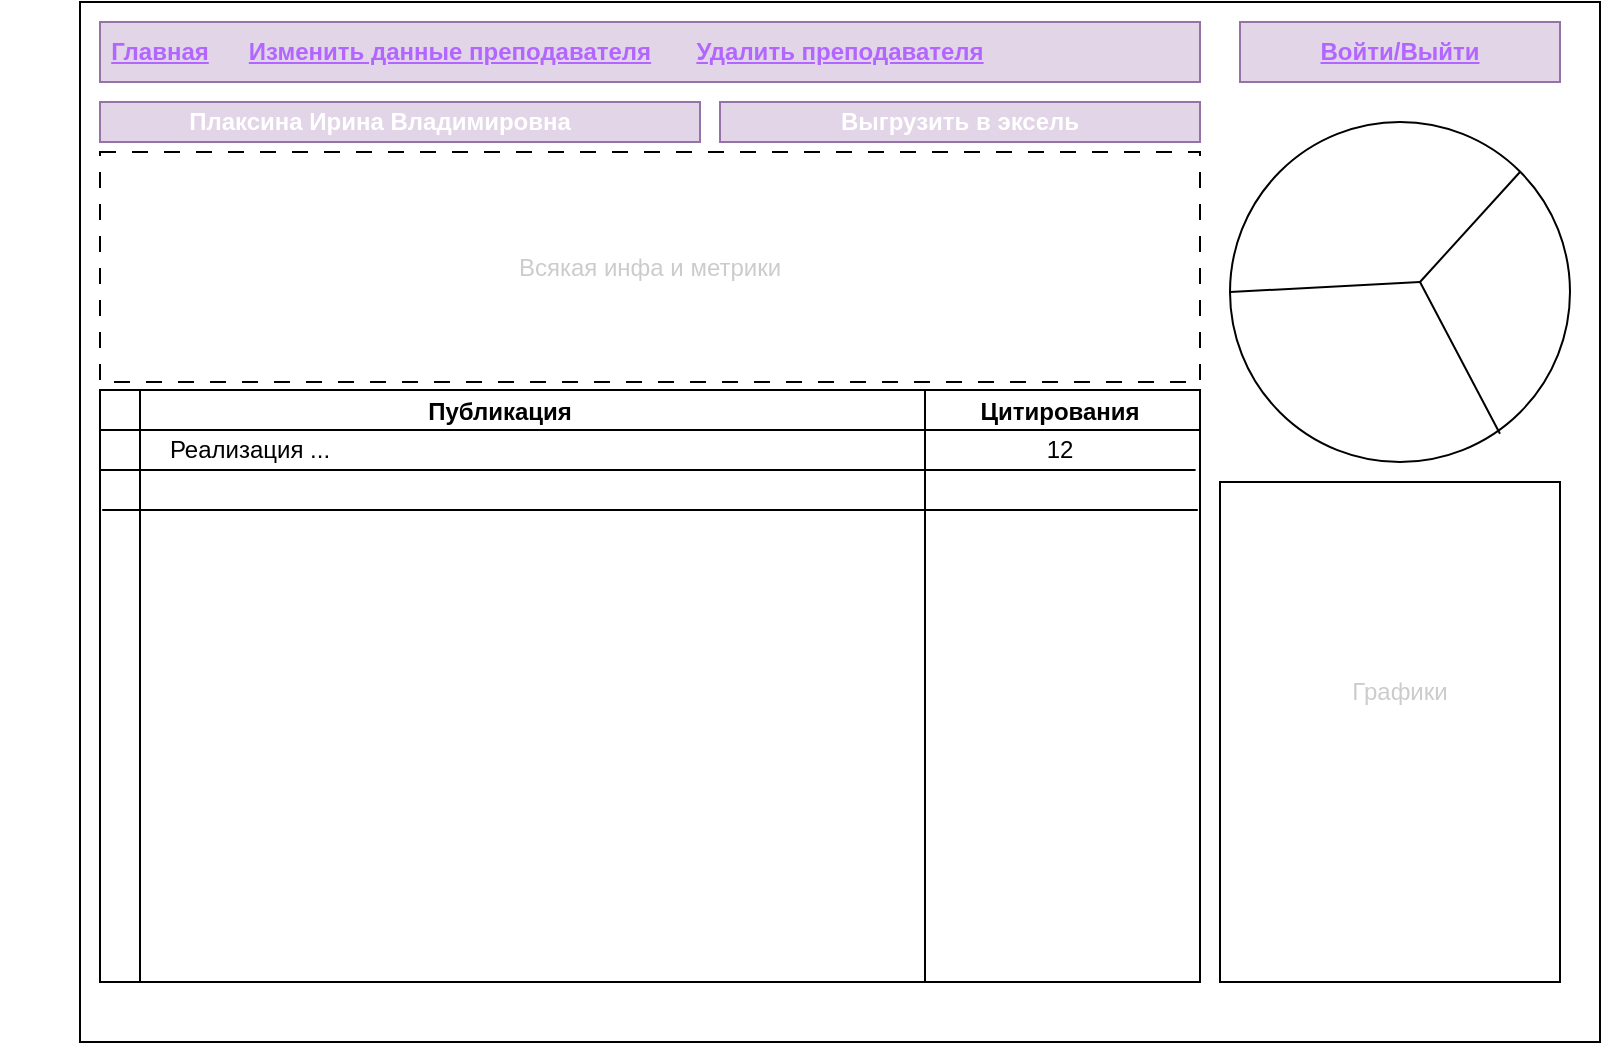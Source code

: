 <mxfile version="24.7.7">
  <diagram name="Страница — 1" id="iRQsSmjus7o22n4kABL9">
    <mxGraphModel dx="1050" dy="567" grid="1" gridSize="10" guides="1" tooltips="1" connect="1" arrows="1" fold="1" page="1" pageScale="1" pageWidth="827" pageHeight="1169" math="0" shadow="0">
      <root>
        <mxCell id="0" />
        <mxCell id="1" parent="0" />
        <mxCell id="Nt161GRDamPHUUsqxymC-1" value="" style="rounded=0;whiteSpace=wrap;html=1;" vertex="1" parent="1">
          <mxGeometry x="40" y="40" width="760" height="520" as="geometry" />
        </mxCell>
        <mxCell id="Nt161GRDamPHUUsqxymC-2" value="" style="rounded=0;whiteSpace=wrap;html=1;fillColor=#e1d5e7;strokeColor=#9673a6;" vertex="1" parent="1">
          <mxGeometry x="50" y="50" width="550" height="30" as="geometry" />
        </mxCell>
        <mxCell id="Nt161GRDamPHUUsqxymC-3" value="Войти/Выйти" style="rounded=0;whiteSpace=wrap;html=1;fillColor=#e1d5e7;strokeColor=#9673a6;fontColor=#B266FF;fontStyle=5" vertex="1" parent="1">
          <mxGeometry x="620" y="50" width="160" height="30" as="geometry" />
        </mxCell>
        <mxCell id="Nt161GRDamPHUUsqxymC-4" value="Главная" style="text;html=1;align=center;verticalAlign=middle;whiteSpace=wrap;rounded=0;fontColor=#B266FF;fontStyle=5" vertex="1" parent="1">
          <mxGeometry x="50" y="50" width="60" height="30" as="geometry" />
        </mxCell>
        <mxCell id="Nt161GRDamPHUUsqxymC-5" value="Изменить данные преподавателя" style="text;html=1;align=center;verticalAlign=middle;whiteSpace=wrap;rounded=0;fontStyle=5;fontColor=#B266FF;" vertex="1" parent="1">
          <mxGeometry x="110" y="50" width="230" height="30" as="geometry" />
        </mxCell>
        <mxCell id="Nt161GRDamPHUUsqxymC-6" value="" style="shape=internalStorage;whiteSpace=wrap;html=1;backgroundOutline=1;" vertex="1" parent="1">
          <mxGeometry x="50" y="234" width="550" height="296" as="geometry" />
        </mxCell>
        <mxCell id="Nt161GRDamPHUUsqxymC-7" value="" style="endArrow=none;html=1;rounded=0;exitX=-0.001;exitY=0.165;exitDx=0;exitDy=0;exitPerimeter=0;entryX=0.995;entryY=0.165;entryDx=0;entryDy=0;entryPerimeter=0;" edge="1" parent="1">
          <mxGeometry width="50" height="50" relative="1" as="geometry">
            <mxPoint x="50.0" y="274.0" as="sourcePoint" />
            <mxPoint x="597.8" y="274.0" as="targetPoint" />
            <Array as="points">
              <mxPoint x="320" y="274" />
            </Array>
          </mxGeometry>
        </mxCell>
        <mxCell id="Nt161GRDamPHUUsqxymC-8" value="" style="endArrow=none;html=1;rounded=0;exitX=-0.001;exitY=0.165;exitDx=0;exitDy=0;exitPerimeter=0;entryX=0.995;entryY=0.165;entryDx=0;entryDy=0;entryPerimeter=0;" edge="1" parent="1">
          <mxGeometry width="50" height="50" relative="1" as="geometry">
            <mxPoint x="51.1" y="294.0" as="sourcePoint" />
            <mxPoint x="598.9" y="294.0" as="targetPoint" />
            <Array as="points">
              <mxPoint x="321.1" y="294" />
            </Array>
          </mxGeometry>
        </mxCell>
        <mxCell id="Nt161GRDamPHUUsqxymC-9" style="edgeStyle=orthogonalEdgeStyle;rounded=0;orthogonalLoop=1;jettySize=auto;html=1;exitX=0.5;exitY=1;exitDx=0;exitDy=0;" edge="1" parent="1" source="Nt161GRDamPHUUsqxymC-6" target="Nt161GRDamPHUUsqxymC-6">
          <mxGeometry relative="1" as="geometry" />
        </mxCell>
        <mxCell id="Nt161GRDamPHUUsqxymC-14" value="" style="endArrow=none;html=1;rounded=0;entryX=0.75;entryY=0;entryDx=0;entryDy=0;exitX=0.75;exitY=1;exitDx=0;exitDy=0;" edge="1" parent="1" source="Nt161GRDamPHUUsqxymC-6" target="Nt161GRDamPHUUsqxymC-6">
          <mxGeometry width="50" height="50" relative="1" as="geometry">
            <mxPoint x="198" y="394" as="sourcePoint" />
            <mxPoint x="198" y="244" as="targetPoint" />
          </mxGeometry>
        </mxCell>
        <mxCell id="Nt161GRDamPHUUsqxymC-15" value="Публикация" style="text;html=1;align=center;verticalAlign=middle;whiteSpace=wrap;rounded=0;fontStyle=1" vertex="1" parent="1">
          <mxGeometry x="220" y="230" width="60" height="30" as="geometry" />
        </mxCell>
        <mxCell id="Nt161GRDamPHUUsqxymC-17" value="Цитирования" style="text;html=1;align=center;verticalAlign=middle;whiteSpace=wrap;rounded=0;fontStyle=1" vertex="1" parent="1">
          <mxGeometry x="500" y="230" width="60" height="30" as="geometry" />
        </mxCell>
        <mxCell id="Nt161GRDamPHUUsqxymC-18" value="Реализация ..." style="text;html=1;align=center;verticalAlign=middle;whiteSpace=wrap;rounded=0;fontColor=#000000;fontStyle=0" vertex="1" parent="1">
          <mxGeometry y="256.5" width="250" height="15" as="geometry" />
        </mxCell>
        <mxCell id="Nt161GRDamPHUUsqxymC-21" value="12" style="text;html=1;align=center;verticalAlign=middle;whiteSpace=wrap;rounded=0;" vertex="1" parent="1">
          <mxGeometry x="500" y="249" width="60" height="30" as="geometry" />
        </mxCell>
        <mxCell id="Nt161GRDamPHUUsqxymC-22" value="" style="ellipse;whiteSpace=wrap;html=1;" vertex="1" parent="1">
          <mxGeometry x="615" y="100" width="170" height="170" as="geometry" />
        </mxCell>
        <mxCell id="Nt161GRDamPHUUsqxymC-23" value="" style="endArrow=none;html=1;rounded=0;entryX=1;entryY=0;entryDx=0;entryDy=0;" edge="1" parent="1" target="Nt161GRDamPHUUsqxymC-22">
          <mxGeometry width="50" height="50" relative="1" as="geometry">
            <mxPoint x="710" y="180" as="sourcePoint" />
            <mxPoint x="730" y="160" as="targetPoint" />
          </mxGeometry>
        </mxCell>
        <mxCell id="Nt161GRDamPHUUsqxymC-24" value="" style="endArrow=none;html=1;rounded=0;exitX=0.794;exitY=0.917;exitDx=0;exitDy=0;exitPerimeter=0;" edge="1" parent="1" source="Nt161GRDamPHUUsqxymC-22">
          <mxGeometry width="50" height="50" relative="1" as="geometry">
            <mxPoint x="690" y="250" as="sourcePoint" />
            <mxPoint x="710" y="180" as="targetPoint" />
          </mxGeometry>
        </mxCell>
        <mxCell id="Nt161GRDamPHUUsqxymC-25" value="" style="endArrow=none;html=1;rounded=0;exitX=0;exitY=0.5;exitDx=0;exitDy=0;" edge="1" parent="1" source="Nt161GRDamPHUUsqxymC-22">
          <mxGeometry width="50" height="50" relative="1" as="geometry">
            <mxPoint x="650" y="370" as="sourcePoint" />
            <mxPoint x="710" y="180" as="targetPoint" />
          </mxGeometry>
        </mxCell>
        <mxCell id="Nt161GRDamPHUUsqxymC-26" value="Удалить преподавателя" style="text;html=1;align=center;verticalAlign=middle;whiteSpace=wrap;rounded=0;fontStyle=5;fontColor=#B266FF;" vertex="1" parent="1">
          <mxGeometry x="305" y="50" width="230" height="30" as="geometry" />
        </mxCell>
        <mxCell id="Nt161GRDamPHUUsqxymC-43" value="" style="rounded=0;whiteSpace=wrap;html=1;fillColor=#e1d5e7;strokeColor=#9673a6;" vertex="1" parent="1">
          <mxGeometry x="50" y="90" width="300" height="20" as="geometry" />
        </mxCell>
        <mxCell id="Nt161GRDamPHUUsqxymC-44" value="Плаксина Ирина Владимировна" style="text;html=1;align=center;verticalAlign=middle;whiteSpace=wrap;rounded=0;fontStyle=1;fontColor=#FFFFFF;" vertex="1" parent="1">
          <mxGeometry x="90" y="84" width="200" height="31" as="geometry" />
        </mxCell>
        <mxCell id="Nt161GRDamPHUUsqxymC-45" value="" style="rounded=0;whiteSpace=wrap;html=1;fillColor=#e1d5e7;strokeColor=#9673a6;" vertex="1" parent="1">
          <mxGeometry x="360" y="90" width="240" height="20" as="geometry" />
        </mxCell>
        <mxCell id="Nt161GRDamPHUUsqxymC-46" value="Выгрузить в эксель" style="text;html=1;align=center;verticalAlign=middle;whiteSpace=wrap;rounded=0;fontStyle=1;fontColor=#FFFFFF;" vertex="1" parent="1">
          <mxGeometry x="380" y="85" width="200" height="30" as="geometry" />
        </mxCell>
        <mxCell id="Nt161GRDamPHUUsqxymC-47" value="" style="rounded=0;whiteSpace=wrap;html=1;" vertex="1" parent="1">
          <mxGeometry x="610" y="280" width="170" height="250" as="geometry" />
        </mxCell>
        <mxCell id="Nt161GRDamPHUUsqxymC-48" value="Всякая инфа и метрики" style="text;html=1;align=center;verticalAlign=middle;whiteSpace=wrap;rounded=0;dashed=1;dashPattern=8 8;strokeColor=default;fontColor=#CCCCCC;" vertex="1" parent="1">
          <mxGeometry x="50" y="115" width="550" height="115" as="geometry" />
        </mxCell>
        <mxCell id="Nt161GRDamPHUUsqxymC-49" value="Графики" style="text;html=1;align=center;verticalAlign=middle;whiteSpace=wrap;rounded=0;fontColor=#CCCCCC;" vertex="1" parent="1">
          <mxGeometry x="670" y="370" width="60" height="30" as="geometry" />
        </mxCell>
      </root>
    </mxGraphModel>
  </diagram>
</mxfile>
